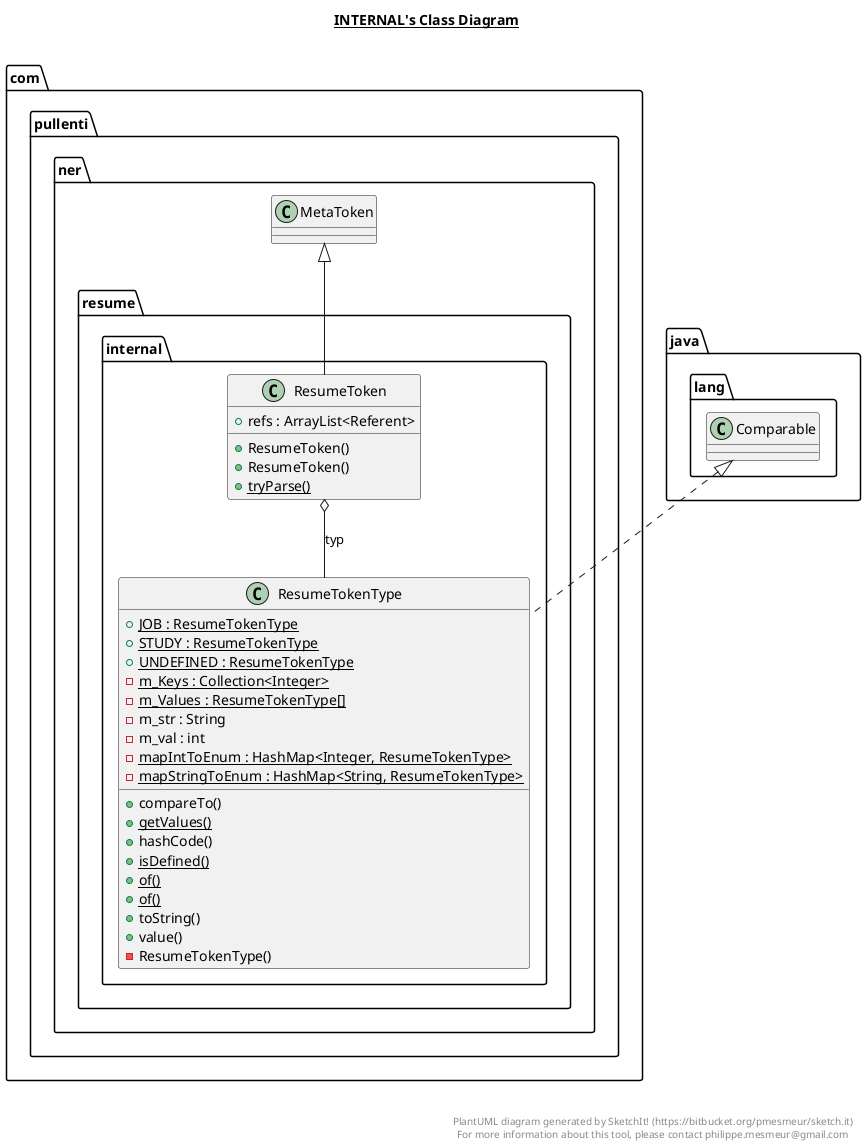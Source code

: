 @startuml

title __INTERNAL's Class Diagram__\n

  namespace com.pullenti.ner {
    namespace resume.internal {
      class com.pullenti.ner.resume.internal.ResumeToken {
          + refs : ArrayList<Referent>
          + ResumeToken()
          + ResumeToken()
          {static} + tryParse()
      }
    }
  }
  

  namespace com.pullenti.ner {
    namespace resume.internal {
      class com.pullenti.ner.resume.internal.ResumeTokenType {
          {static} + JOB : ResumeTokenType
          {static} + STUDY : ResumeTokenType
          {static} + UNDEFINED : ResumeTokenType
          {static} - m_Keys : Collection<Integer>
          {static} - m_Values : ResumeTokenType[]
          - m_str : String
          - m_val : int
          {static} - mapIntToEnum : HashMap<Integer, ResumeTokenType>
          {static} - mapStringToEnum : HashMap<String, ResumeTokenType>
          + compareTo()
          {static} + getValues()
          + hashCode()
          {static} + isDefined()
          {static} + of()
          {static} + of()
          + toString()
          + value()
          - ResumeTokenType()
      }
    }
  }
  

  com.pullenti.ner.resume.internal.ResumeToken -up-|> com.pullenti.ner.MetaToken
  com.pullenti.ner.resume.internal.ResumeToken o-- com.pullenti.ner.resume.internal.ResumeTokenType : typ
  com.pullenti.ner.resume.internal.ResumeTokenType .up.|> java.lang.Comparable


right footer


PlantUML diagram generated by SketchIt! (https://bitbucket.org/pmesmeur/sketch.it)
For more information about this tool, please contact philippe.mesmeur@gmail.com
endfooter

@enduml
